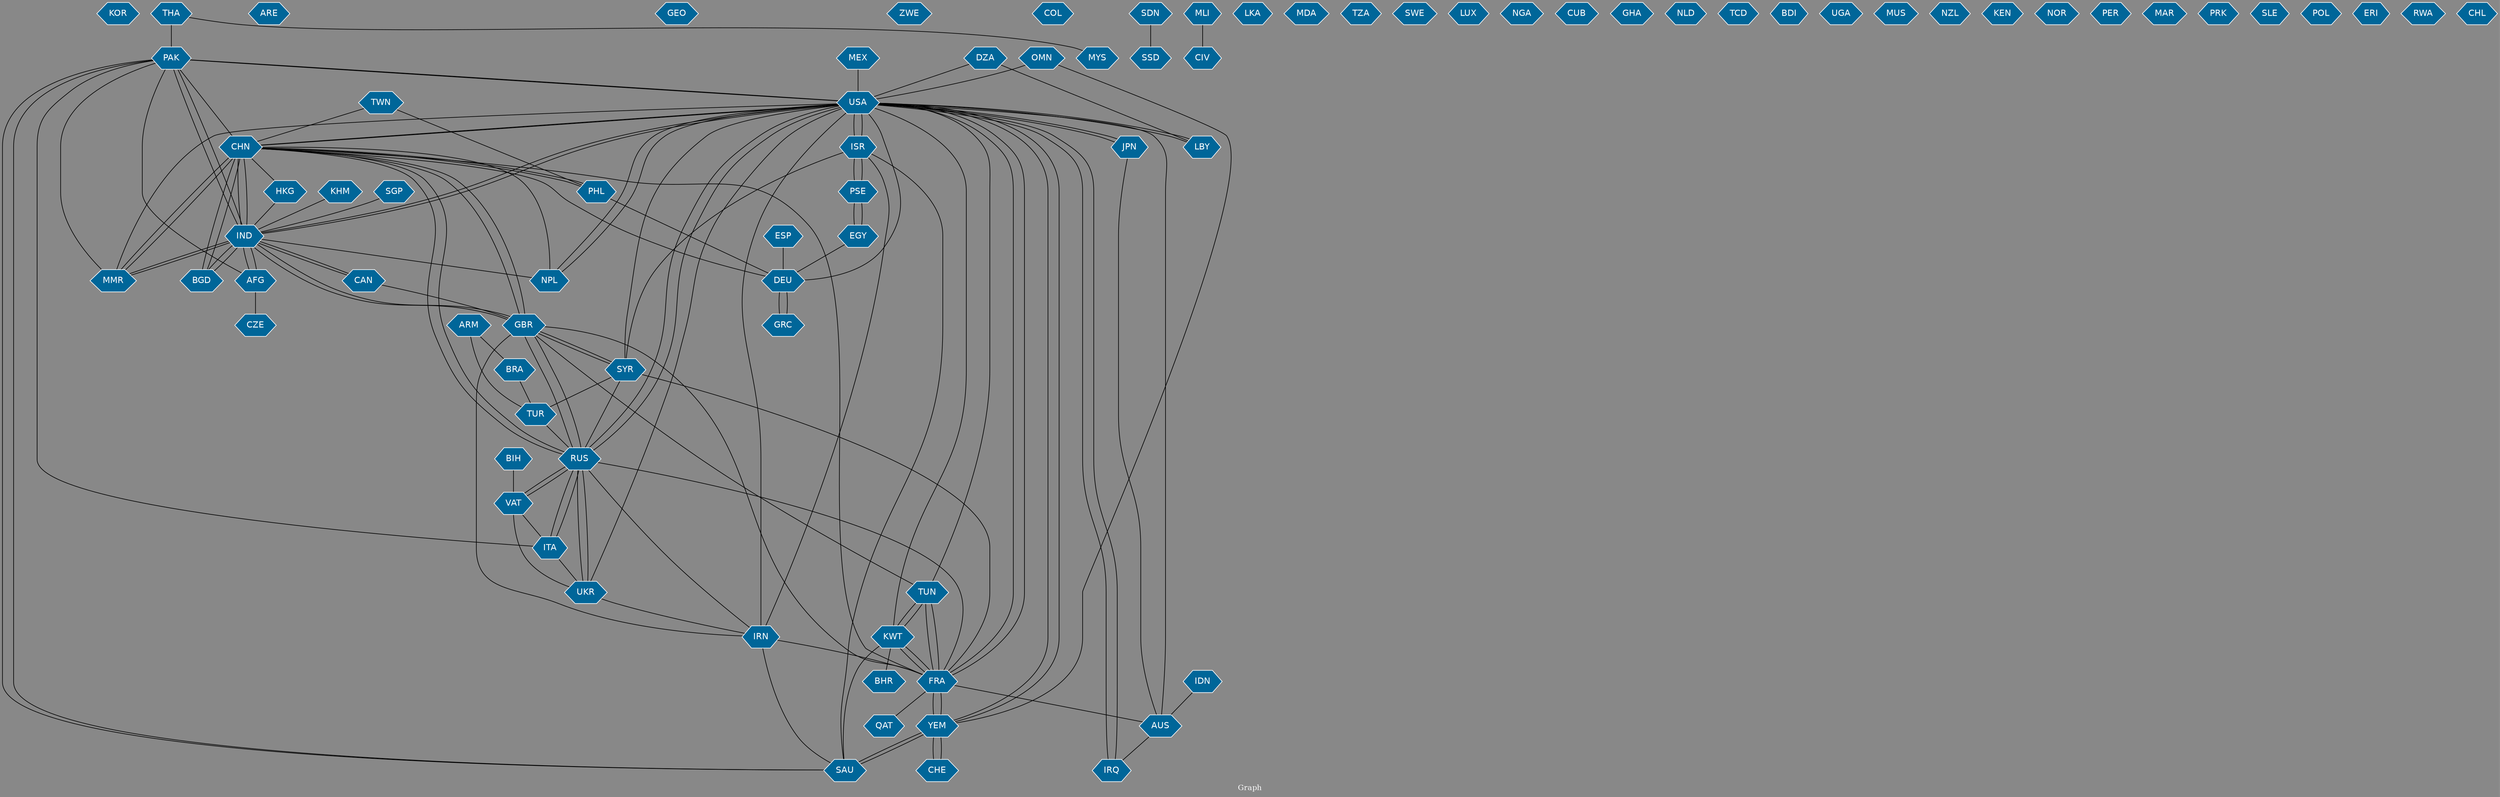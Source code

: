 // Countries together in item graph
graph {
	graph [bgcolor="#888888" fontcolor=white fontsize=12 label="Graph" outputorder=edgesfirst overlap=prism]
	node [color=white fillcolor="#006699" fontcolor=white fontname=Helvetica shape=hexagon style=filled]
	edge [arrowhead=open color=black fontcolor=white fontname=Courier fontsize=12]
		KOR [label=KOR]
		PAK [label=PAK]
		GBR [label=GBR]
		THA [label=THA]
		CHN [label=CHN]
		AUS [label=AUS]
		SYR [label=SYR]
		UKR [label=UKR]
		IRQ [label=IRQ]
		USA [label=USA]
		GRC [label=GRC]
		FRA [label=FRA]
		YEM [label=YEM]
		ISR [label=ISR]
		NPL [label=NPL]
		BIH [label=BIH]
		VAT [label=VAT]
		EGY [label=EGY]
		PSE [label=PSE]
		MMR [label=MMR]
		IND [label=IND]
		IRN [label=IRN]
		ARE [label=ARE]
		GEO [label=GEO]
		AFG [label=AFG]
		RUS [label=RUS]
		ZWE [label=ZWE]
		ESP [label=ESP]
		TUR [label=TUR]
		QAT [label=QAT]
		LBY [label=LBY]
		MEX [label=MEX]
		DEU [label=DEU]
		KWT [label=KWT]
		TUN [label=TUN]
		MYS [label=MYS]
		SAU [label=SAU]
		COL [label=COL]
		IDN [label=IDN]
		JPN [label=JPN]
		SDN [label=SDN]
		MLI [label=MLI]
		CIV [label=CIV]
		ITA [label=ITA]
		TWN [label=TWN]
		LKA [label=LKA]
		SSD [label=SSD]
		MDA [label=MDA]
		TZA [label=TZA]
		SWE [label=SWE]
		LUX [label=LUX]
		BGD [label=BGD]
		NGA [label=NGA]
		CUB [label=CUB]
		CHE [label=CHE]
		GHA [label=GHA]
		NLD [label=NLD]
		PHL [label=PHL]
		CAN [label=CAN]
		TCD [label=TCD]
		BDI [label=BDI]
		UGA [label=UGA]
		CZE [label=CZE]
		ARM [label=ARM]
		BRA [label=BRA]
		MUS [label=MUS]
		SGP [label=SGP]
		NZL [label=NZL]
		KEN [label=KEN]
		NOR [label=NOR]
		DZA [label=DZA]
		PER [label=PER]
		MAR [label=MAR]
		PRK [label=PRK]
		SLE [label=SLE]
		POL [label=POL]
		HKG [label=HKG]
		BHR [label=BHR]
		OMN [label=OMN]
		ERI [label=ERI]
		RWA [label=RWA]
		CHL [label=CHL]
		KHM [label=KHM]
			FRA -- AUS [weight=1]
			SYR -- TUR [weight=7]
			BRA -- TUR [weight=1]
			SAU -- YEM [weight=1]
			CHE -- YEM [weight=1]
			GBR -- TUN [weight=2]
			USA -- YEM [weight=1]
			KWT -- TUN [weight=4]
			ITA -- RUS [weight=2]
			ARM -- TUR [weight=1]
			CAN -- IND [weight=1]
			KWT -- USA [weight=1]
			VAT -- RUS [weight=1]
			FRA -- KWT [weight=4]
			IND -- GBR [weight=4]
			UKR -- IRN [weight=1]
			TUN -- FRA [weight=2]
			USA -- LBY [weight=1]
			ITA -- PAK [weight=1]
			AFG -- CZE [weight=1]
			ISR -- IRN [weight=1]
			CHN -- DEU [weight=1]
			IND -- CHN [weight=8]
			LBY -- USA [weight=1]
			RUS -- IRN [weight=1]
			FRA -- YEM [weight=1]
			SDN -- SSD [weight=1]
			MMR -- PAK [weight=1]
			ITA -- UKR [weight=1]
			KWT -- BHR [weight=1]
			PAK -- IND [weight=5]
			KWT -- FRA [weight=2]
			YEM -- CHE [weight=1]
			THA -- MYS [weight=1]
			HKG -- IND [weight=1]
			USA -- IRN [weight=2]
			YEM -- FRA [weight=1]
			TWN -- CHN [weight=1]
			USA -- NPL [weight=1]
			BGD -- CHN [weight=1]
			CHN -- USA [weight=5]
			EGY -- PSE [weight=1]
			CHN -- GBR [weight=2]
			GBR -- CHN [weight=1]
			IRN -- FRA [weight=1]
			IND -- USA [weight=2]
			CHN -- IND [weight=7]
			OMN -- USA [weight=1]
			EGY -- DEU [weight=1]
			AUS -- IRQ [weight=1]
			USA -- IRQ [weight=5]
			PSE -- EGY [weight=1]
			GBR -- IND [weight=3]
			NPL -- CHN [weight=1]
			CAN -- GBR [weight=2]
			UKR -- USA [weight=1]
			USA -- RUS [weight=1]
			SYR -- RUS [weight=1]
			BGD -- IND [weight=2]
			CHN -- FRA [weight=1]
			ISR -- USA [weight=1]
			DEU -- GRC [weight=1]
			VAT -- UKR [weight=2]
			THA -- PAK [weight=2]
			KWT -- SAU [weight=2]
			GBR -- RUS [weight=1]
			JPN -- AUS [weight=1]
			IND -- BGD [weight=1]
			DZA -- USA [weight=1]
			TUN -- USA [weight=1]
			GBR -- SYR [weight=2]
			IDN -- AUS [weight=1]
			TUN -- KWT [weight=4]
			FRA -- USA [weight=5]
			RUS -- GBR [weight=1]
			ISR -- PSE [weight=3]
			IND -- PAK [weight=5]
			PSE -- ISR [weight=2]
			FRA -- GBR [weight=1]
			PAK -- USA [weight=1]
			ISR -- SAU [weight=1]
			MMR -- IND [weight=3]
			GRC -- DEU [weight=1]
			CHN -- MMR [weight=1]
			AFG -- IND [weight=1]
			DZA -- LBY [weight=2]
			JPN -- USA [weight=3]
			MEX -- USA [weight=1]
			VAT -- ITA [weight=1]
			PHL -- DEU [weight=1]
			CHN -- PHL [weight=1]
			SYR -- FRA [weight=1]
			RUS -- UKR [weight=3]
			MMR -- USA [weight=1]
			USA -- FRA [weight=2]
			IRN -- SAU [weight=1]
			IRN -- GBR [weight=1]
			USA -- DEU [weight=1]
			USA -- PAK [weight=2]
			ISR -- SYR [weight=1]
			USA -- ISR [weight=1]
			USA -- AUS [weight=2]
			SYR -- USA [weight=3]
			ARM -- BRA [weight=1]
			UKR -- RUS [weight=1]
			OMN -- YEM [weight=1]
			IND -- MMR [weight=1]
			TUR -- RUS [weight=1]
			MLI -- CIV [weight=1]
			RUS -- FRA [weight=1]
			USA -- JPN [weight=1]
			IRQ -- USA [weight=3]
			TWN -- PHL [weight=1]
			ESP -- DEU [weight=1]
			BIH -- VAT [weight=2]
			IND -- AFG [weight=2]
			USA -- IND [weight=8]
			CHN -- BGD [weight=1]
			RUS -- CHN [weight=1]
			KHM -- IND [weight=1]
			SAU -- PAK [weight=1]
			RUS -- VAT [weight=1]
			YEM -- USA [weight=3]
			CHN -- RUS [weight=2]
			RUS -- USA [weight=2]
			FRA -- QAT [weight=1]
			PAK -- SAU [weight=1]
			IND -- CAN [weight=1]
			SGP -- IND [weight=2]
			USA -- CHN [weight=2]
			PHL -- CHN [weight=2]
			SYR -- GBR [weight=2]
			YEM -- SAU [weight=4]
			CHN -- PAK [weight=3]
			FRA -- TUN [weight=4]
			NPL -- USA [weight=1]
			AFG -- PAK [weight=1]
			RUS -- ITA [weight=1]
			IND -- NPL [weight=2]
			MMR -- CHN [weight=4]
			CHN -- HKG [weight=1]
}